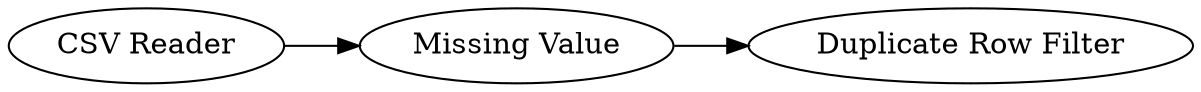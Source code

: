 digraph {
	2 -> 3
	1 -> 2
	1 [label="CSV Reader"]
	3 [label="Duplicate Row Filter"]
	2 [label="Missing Value"]
	rankdir=LR
}
